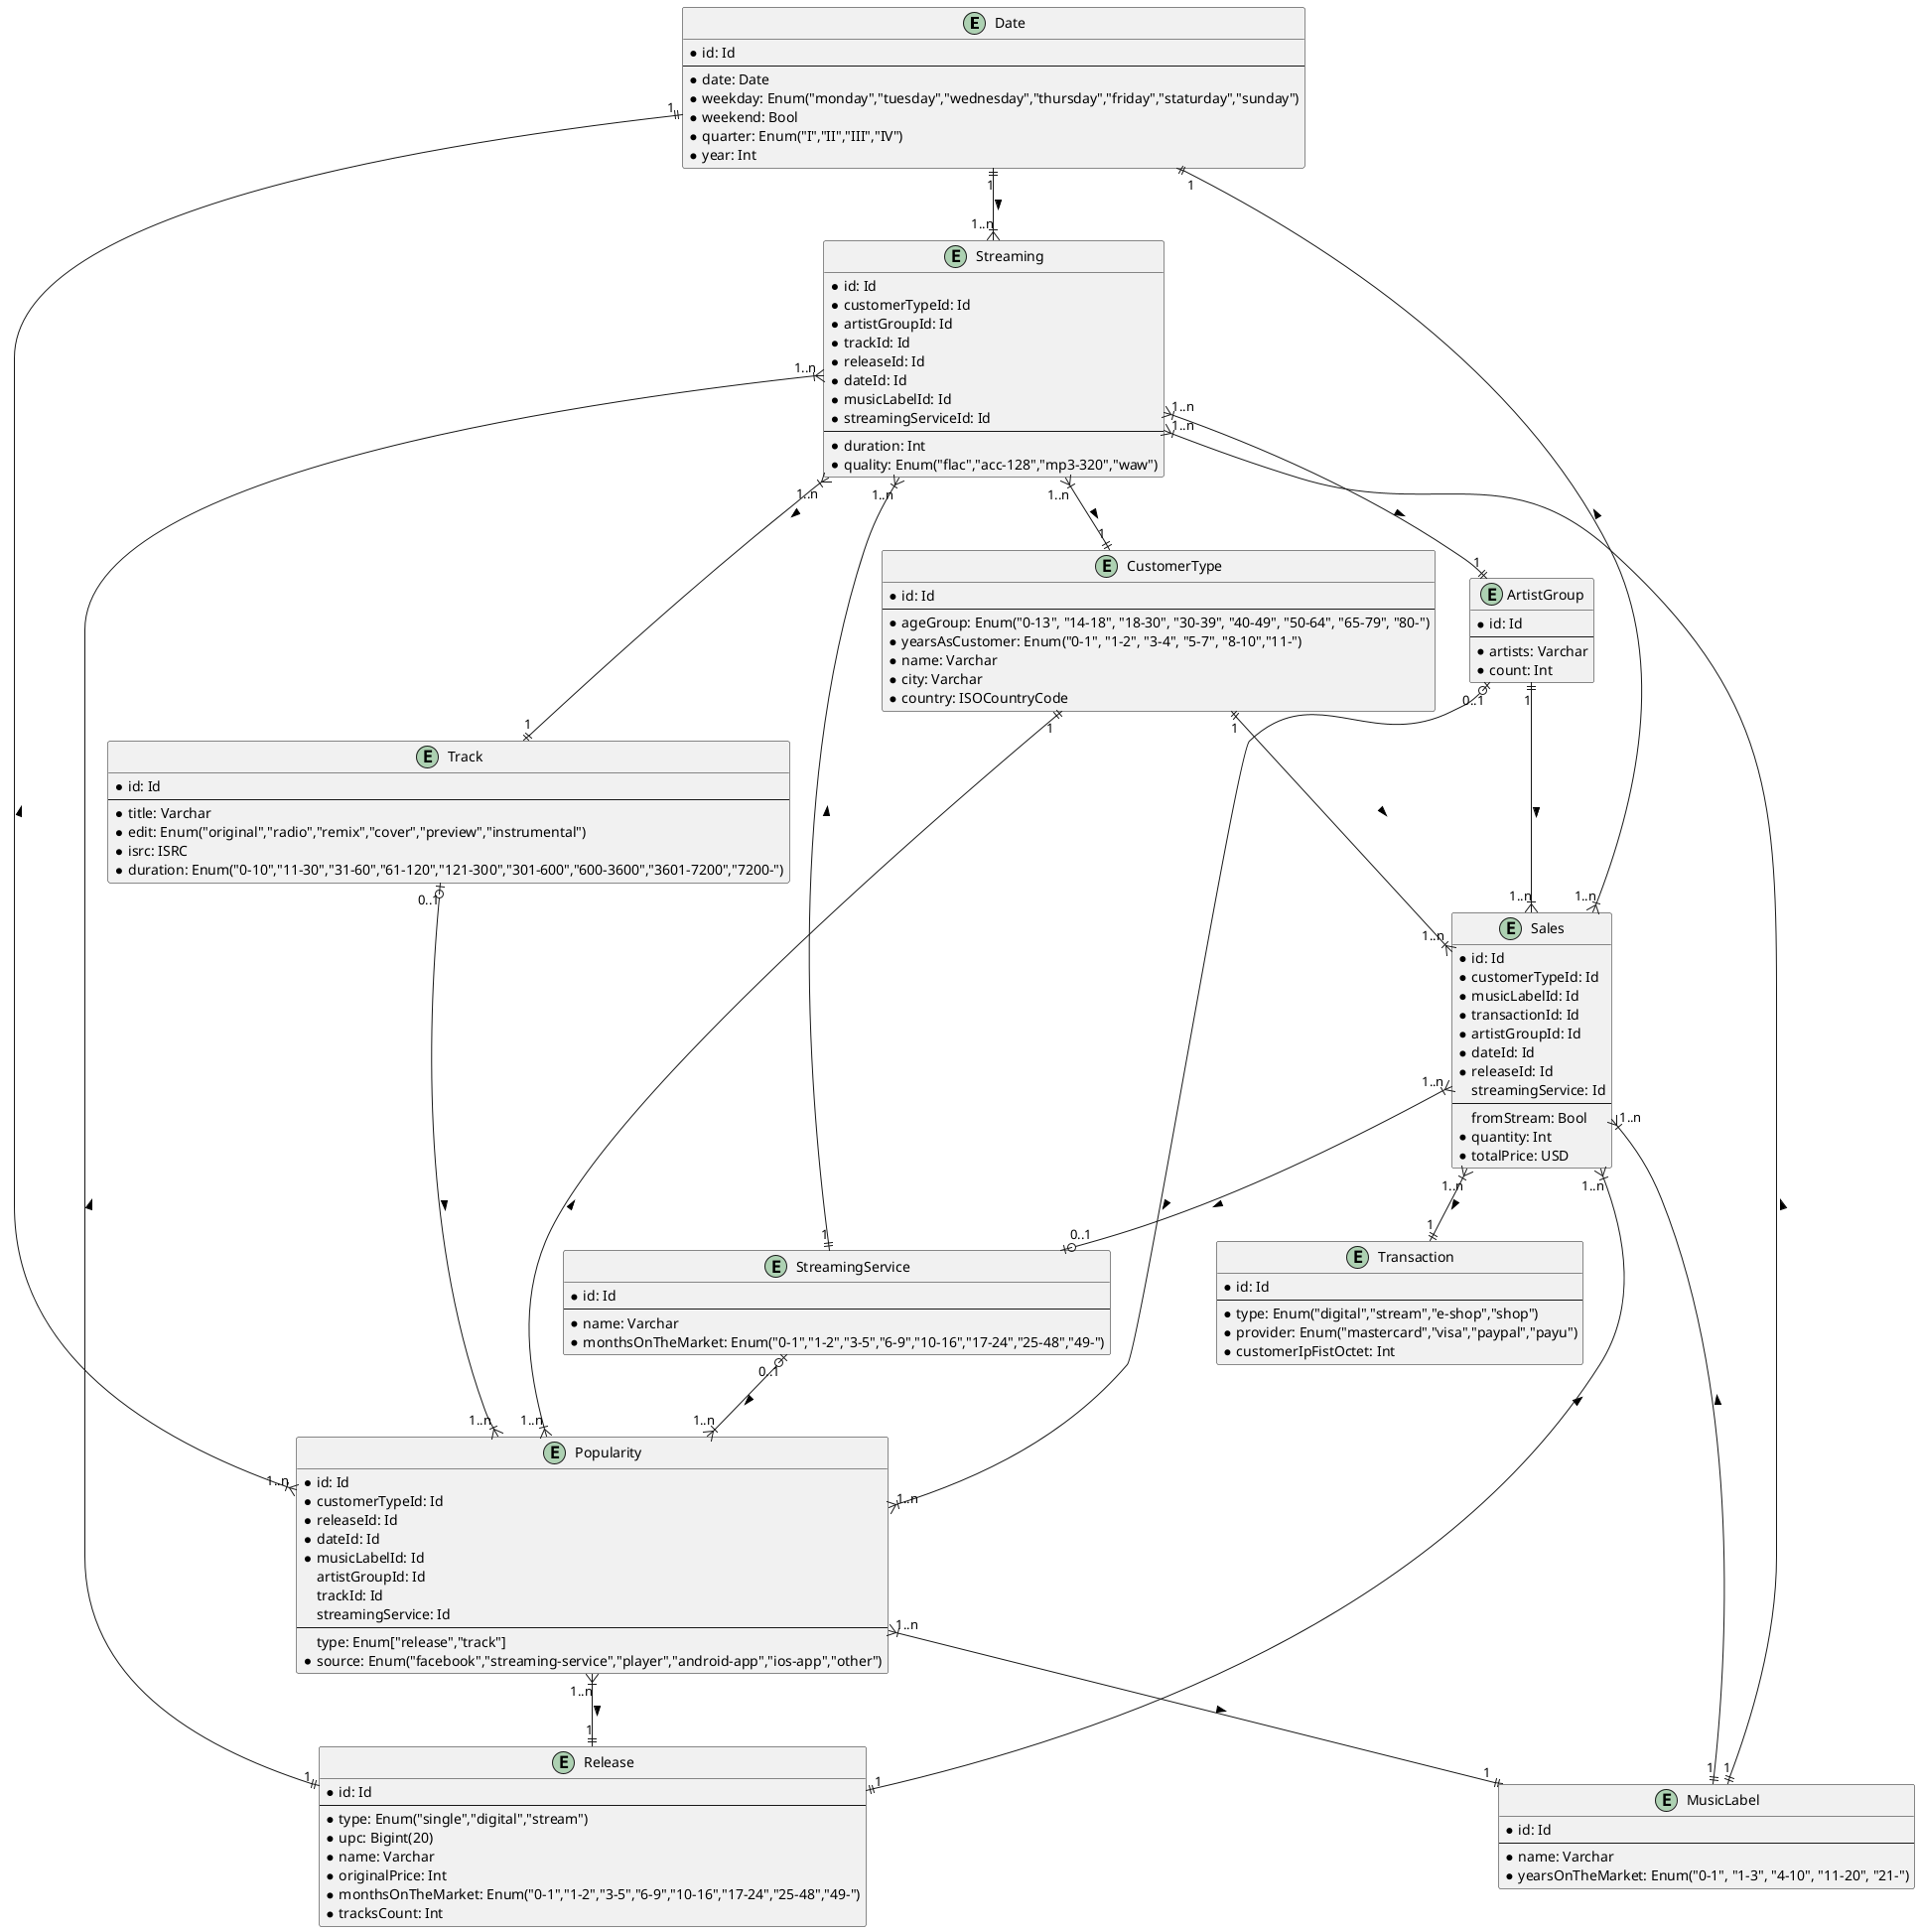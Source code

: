 @startuml hurtownia

entity Date {
    *id: Id
    --
    *date: Date
    *weekday: Enum("monday","tuesday","wednesday","thursday","friday","staturday","sunday")
    *weekend: Bool
    *quarter: Enum("I","II","III","IV")
    *year: Int
}

entity CustomerType {
    *id: Id
    --
    *ageGroup: Enum("0-13", "14-18", "18-30", "30-39", "40-49", "50-64", "65-79", "80-")
    *yearsAsCustomer: Enum("0-1", "1-2", "3-4", "5-7", "8-10","11-")
    *name: Varchar
    *city: Varchar
    *country: ISOCountryCode
}

entity Transaction {
    *id: Id
    --
    *type: Enum("digital","stream","e-shop","shop")
    *provider: Enum("mastercard","visa","paypal","payu")
    *customerIpFistOctet: Int
}

entity StreamingService {
    *id: Id
    --
    *name: Varchar
    *monthsOnTheMarket: Enum("0-1","1-2","3-5","6-9","10-16","17-24","25-48","49-")
}

entity MusicLabel {
    *id: Id
    --
    *name: Varchar
    *yearsOnTheMarket: Enum("0-1", "1-3", "4-10", "11-20", "21-")
}

entity ArtistGroup {
    *id: Id
    --
    *artists: Varchar
    *count: Int
}

entity Track {
    *id: Id
    --
    *title: Varchar
    *edit: Enum("original","radio","remix","cover","preview","instrumental")
    *isrc: ISRC
    *duration: Enum("0-10","11-30","31-60","61-120","121-300","301-600","600-3600","3601-7200","7200-")
}

entity Release {
    *id: Id
    --
    *type: Enum("single","digital","stream")
    *upc: Bigint(20)
    *name: Varchar
    *originalPrice: Int
    *monthsOnTheMarket: Enum("0-1","1-2","3-5","6-9","10-16","17-24","25-48","49-")
    *tracksCount: Int
}

entity Sales {
    *id: Id
    *customerTypeId: Id
    *musicLabelId: Id
    *transactionId: Id
    *artistGroupId: Id
    *dateId: Id
    *releaseId: Id
    streamingService: Id
    --
    fromStream: Bool
    *quantity: Int
    *totalPrice: USD
}

Release "1" ||--|{ "1..n" Sales:>
MusicLabel "1" ||--|{ "1..n" Sales:>
ArtistGroup "1" ||--|{ "1..n" Sales:>
CustomerType "1" ||--|{ "1..n" Sales:>
Sales "1..n" }|--|| "1" Transaction:>
Sales "1..n" }|--|| "1" Date:>
Sales "1..n" }|--o| "0..1" StreamingService:>

entity Streaming {
    *id: Id
    *customerTypeId: Id
    *artistGroupId: Id
    *trackId: Id
    *releaseId: Id
    *dateId: Id
    *musicLabelId: Id
    *streamingServiceId: Id
    --
    *duration: Int
    *quality: Enum("flac","acc-128","mp3-320","waw")
}

Streaming "1..n" }|--|| "1" CustomerType:>
Streaming "1..n" }|--|| "1" ArtistGroup:>
Streaming "1..n" }|--|| "1" Track:>
Release "1" ||--|{ "1..n" Streaming:>
Date "1" ||--|{ "1..n" Streaming:>
MusicLabel "1" ||--|{ "1..n" Streaming:>
StreamingService "1" ||--|{ "1..n" Streaming:>

entity Popularity {
    *id: Id
    *customerTypeId: Id
    *releaseId: Id
    *dateId: Id
    *musicLabelId: Id
    artistGroupId: Id
    trackId: Id
    streamingService: Id
    --
    type: Enum["release","track"]
    *source: Enum("facebook","streaming-service","player","android-app","ios-app","other")
}

Popularity "1..n" }|--|| "1" CustomerType:>
Popularity "1..n" }|--|| "1" Release:>
Popularity "1..n" }|--|| "1" Date:>
Popularity "1..n" }|--|| "1" MusicLabel:>
ArtistGroup "0..1" |o--|{ "1..n" Popularity:>
Track "0..1" |o--|{ "1..n" Popularity:>
StreamingService "0..1" |o--|{ "1..n" Popularity:>

@enduml